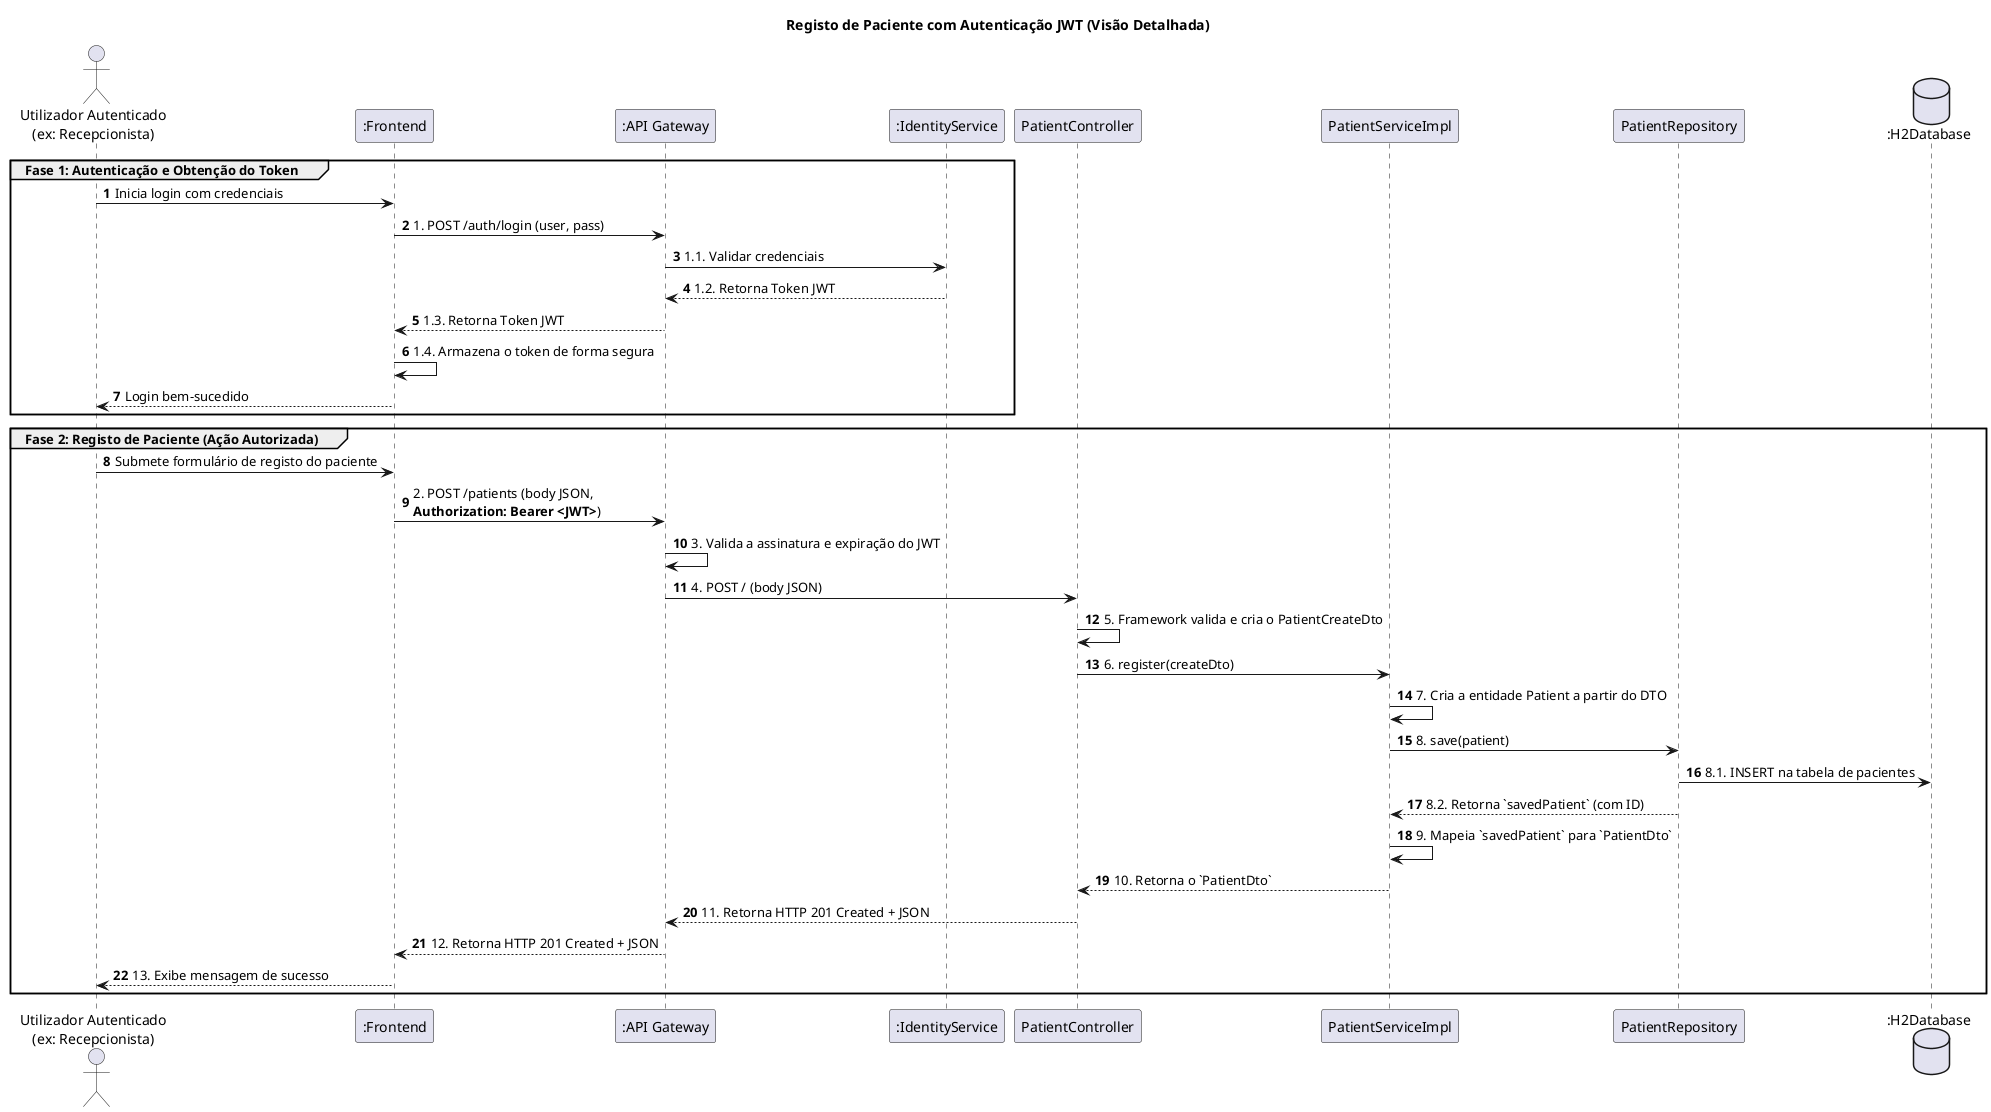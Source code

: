 @startuml
title Registo de Paciente com Autenticação JWT (Visão Detalhada)

actor "Utilizador Autenticado\n(ex: Recepcionista)" as User
participant ":Frontend" as Frontend
participant ":API Gateway" as Gateway
participant ":IdentityService" as IdentityService
participant PatientController as Controller
participant PatientServiceImpl as Service
participant PatientRepository as Repo
database ":H2Database" as DB


autonumber

group Fase 1: Autenticação e Obtenção do Token

    User -> Frontend : Inicia login com credenciais
    Frontend -> Gateway : 1. POST /auth/login (user, pass)
    Gateway -> IdentityService : 1.1. Validar credenciais
    IdentityService --> Gateway : 1.2. Retorna Token JWT
    Gateway --> Frontend : 1.3. Retorna Token JWT
    Frontend -> Frontend : 1.4. Armazena o token de forma segura
    Frontend --> User : Login bem-sucedido

end

group Fase 2: Registo de Paciente (Ação Autorizada)

    User -> Frontend : Submete formulário de registo do paciente

    Frontend -> Gateway : 2. POST /patients (body JSON, \n**Authorization: Bearer <JWT>**)
    Gateway -> Gateway : 3. Valida a assinatura e expiração do JWT
    Gateway -> Controller : 4. POST / (body JSON)
    Controller -> Controller : 5. Framework valida e cria o PatientCreateDto
    Controller -> Service : 6. register(createDto)
    Service -> Service : 7. Cria a entidade Patient a partir do DTO
    Service -> Repo : 8. save(patient)
    Repo -> DB : 8.1. INSERT na tabela de pacientes
    Repo --> Service : 8.2. Retorna `savedPatient` (com ID)
    Service -> Service : 9. Mapeia `savedPatient` para `PatientDto`
    Service --> Controller : 10. Retorna o `PatientDto`

    Controller --> Gateway : 11. Retorna HTTP 201 Created + JSON

    Gateway --> Frontend : 12. Retorna HTTP 201 Created + JSON
    Frontend --> User : 13. Exibe mensagem de sucesso

end
@enduml